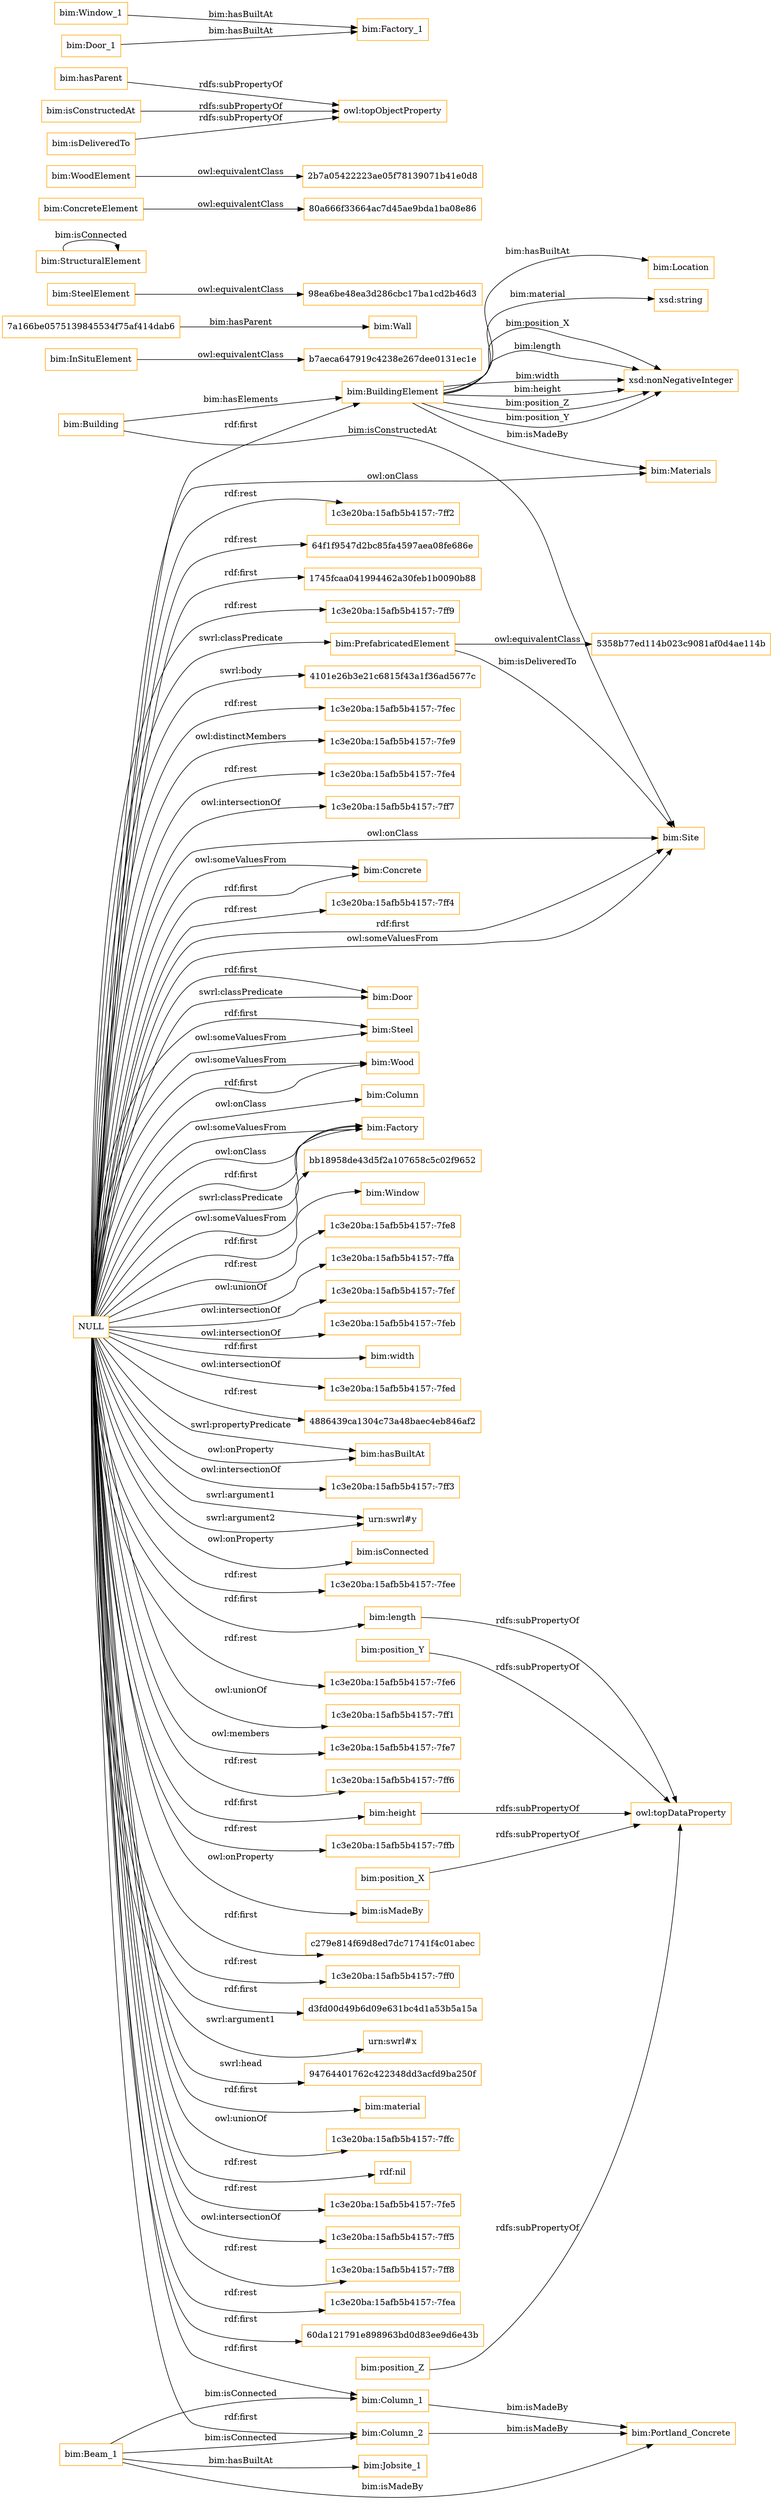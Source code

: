 digraph ar2dtool_diagram { 
rankdir=LR;
size="1501"
node [shape = rectangle, color="orange"]; "bim:BuildingElement" "bim:InSituElement" "bim:Building" "bim:Wall" "bim:Concrete" "b7aeca647919c4238e267dee0131ec1e" "bim:PrefabricatedElement" "7a166be0575139845534f75af414dab6" "bim:Location" "bim:Door" "98ea6be48ea3d286cbc17ba1cd2b46d3" "bim:Steel" "bim:Materials" "bim:SteelElement" "bim:Site" "bim:StructuralElement" "bim:Wood" "80a666f33664ac7d45ae9bda1ba08e86" "2b7a05422223ae05f78139071b41e0d8" "bim:Column" "bim:Factory" "bim:WoodElement" "bb18958de43d5f2a107658c5c02f9652" "bim:ConcreteElement" "bim:Window" "5358b77ed114b023c9081af0d4ae114b" ; /*classes style*/
	"NULL" -> "1c3e20ba:15afb5b4157:-7fe8" [ label = "rdf:rest" ];
	"NULL" -> "1c3e20ba:15afb5b4157:-7ffa" [ label = "owl:unionOf" ];
	"NULL" -> "1c3e20ba:15afb5b4157:-7fef" [ label = "owl:intersectionOf" ];
	"NULL" -> "bim:Door" [ label = "rdf:first" ];
	"NULL" -> "1c3e20ba:15afb5b4157:-7feb" [ label = "owl:intersectionOf" ];
	"NULL" -> "bb18958de43d5f2a107658c5c02f9652" [ label = "owl:someValuesFrom" ];
	"NULL" -> "bim:width" [ label = "rdf:first" ];
	"NULL" -> "1c3e20ba:15afb5b4157:-7fed" [ label = "owl:intersectionOf" ];
	"NULL" -> "4886439ca1304c73a48baec4eb846af2" [ label = "rdf:rest" ];
	"NULL" -> "bim:hasBuiltAt" [ label = "swrl:propertyPredicate" ];
	"NULL" -> "bim:hasBuiltAt" [ label = "owl:onProperty" ];
	"NULL" -> "1c3e20ba:15afb5b4157:-7ff3" [ label = "owl:intersectionOf" ];
	"NULL" -> "urn:swrl#y" [ label = "swrl:argument1" ];
	"NULL" -> "bim:isConnected" [ label = "owl:onProperty" ];
	"NULL" -> "1c3e20ba:15afb5b4157:-7fee" [ label = "rdf:rest" ];
	"NULL" -> "1c3e20ba:15afb5b4157:-7fe6" [ label = "rdf:rest" ];
	"NULL" -> "bim:Factory" [ label = "owl:someValuesFrom" ];
	"NULL" -> "bim:Column_2" [ label = "rdf:first" ];
	"NULL" -> "bim:Site" [ label = "rdf:first" ];
	"NULL" -> "1c3e20ba:15afb5b4157:-7ff1" [ label = "owl:unionOf" ];
	"NULL" -> "1c3e20ba:15afb5b4157:-7fe7" [ label = "owl:members" ];
	"NULL" -> "1c3e20ba:15afb5b4157:-7ff6" [ label = "rdf:rest" ];
	"NULL" -> "bim:length" [ label = "rdf:first" ];
	"NULL" -> "bim:Factory" [ label = "owl:onClass" ];
	"NULL" -> "bim:Factory" [ label = "rdf:first" ];
	"NULL" -> "bim:Concrete" [ label = "owl:someValuesFrom" ];
	"NULL" -> "1c3e20ba:15afb5b4157:-7ffb" [ label = "rdf:rest" ];
	"NULL" -> "bim:Site" [ label = "owl:someValuesFrom" ];
	"NULL" -> "bim:isMadeBy" [ label = "owl:onProperty" ];
	"NULL" -> "bim:Wood" [ label = "owl:someValuesFrom" ];
	"NULL" -> "c279e814f69d8ed7dc71741f4c01abec" [ label = "rdf:first" ];
	"NULL" -> "bim:Factory" [ label = "swrl:classPredicate" ];
	"NULL" -> "bim:Materials" [ label = "owl:onClass" ];
	"NULL" -> "1c3e20ba:15afb5b4157:-7ff0" [ label = "rdf:rest" ];
	"NULL" -> "d3fd00d49b6d09e631bc4d1a53b5a15a" [ label = "rdf:first" ];
	"NULL" -> "bim:Door" [ label = "swrl:classPredicate" ];
	"NULL" -> "bim:BuildingElement" [ label = "rdf:first" ];
	"NULL" -> "urn:swrl#x" [ label = "swrl:argument1" ];
	"NULL" -> "94764401762c422348dd3acfd9ba250f" [ label = "swrl:head" ];
	"NULL" -> "bim:height" [ label = "rdf:first" ];
	"NULL" -> "bim:Wood" [ label = "rdf:first" ];
	"NULL" -> "bim:material" [ label = "rdf:first" ];
	"NULL" -> "bim:Steel" [ label = "rdf:first" ];
	"NULL" -> "1c3e20ba:15afb5b4157:-7ffc" [ label = "owl:unionOf" ];
	"NULL" -> "bim:Column_1" [ label = "rdf:first" ];
	"NULL" -> "rdf:nil" [ label = "rdf:rest" ];
	"NULL" -> "bim:Site" [ label = "owl:onClass" ];
	"NULL" -> "1c3e20ba:15afb5b4157:-7fe5" [ label = "rdf:rest" ];
	"NULL" -> "1c3e20ba:15afb5b4157:-7ff5" [ label = "owl:intersectionOf" ];
	"NULL" -> "1c3e20ba:15afb5b4157:-7ff8" [ label = "rdf:rest" ];
	"NULL" -> "1c3e20ba:15afb5b4157:-7fea" [ label = "rdf:rest" ];
	"NULL" -> "bim:Steel" [ label = "owl:someValuesFrom" ];
	"NULL" -> "bim:Window" [ label = "rdf:first" ];
	"NULL" -> "60da121791e898963bd0d83ee9d6e43b" [ label = "rdf:first" ];
	"NULL" -> "bim:Concrete" [ label = "rdf:first" ];
	"NULL" -> "bim:Column" [ label = "owl:onClass" ];
	"NULL" -> "1c3e20ba:15afb5b4157:-7ff2" [ label = "rdf:rest" ];
	"NULL" -> "64f1f9547d2bc85fa4597aea08fe686e" [ label = "rdf:rest" ];
	"NULL" -> "1745fcaa041994462a30feb1b0090b88" [ label = "rdf:first" ];
	"NULL" -> "1c3e20ba:15afb5b4157:-7ff9" [ label = "rdf:rest" ];
	"NULL" -> "4101e26b3e21c6815f43a1f36ad5677c" [ label = "swrl:body" ];
	"NULL" -> "bim:PrefabricatedElement" [ label = "swrl:classPredicate" ];
	"NULL" -> "urn:swrl#y" [ label = "swrl:argument2" ];
	"NULL" -> "1c3e20ba:15afb5b4157:-7fec" [ label = "rdf:rest" ];
	"NULL" -> "1c3e20ba:15afb5b4157:-7fe9" [ label = "owl:distinctMembers" ];
	"NULL" -> "1c3e20ba:15afb5b4157:-7fe4" [ label = "rdf:rest" ];
	"NULL" -> "1c3e20ba:15afb5b4157:-7ff7" [ label = "owl:intersectionOf" ];
	"NULL" -> "1c3e20ba:15afb5b4157:-7ff4" [ label = "rdf:rest" ];
	"bim:position_Y" -> "owl:topDataProperty" [ label = "rdfs:subPropertyOf" ];
	"bim:hasParent" -> "owl:topObjectProperty" [ label = "rdfs:subPropertyOf" ];
	"bim:height" -> "owl:topDataProperty" [ label = "rdfs:subPropertyOf" ];
	"bim:ConcreteElement" -> "80a666f33664ac7d45ae9bda1ba08e86" [ label = "owl:equivalentClass" ];
	"bim:position_X" -> "owl:topDataProperty" [ label = "rdfs:subPropertyOf" ];
	"bim:Window_1" -> "bim:Factory_1" [ label = "bim:hasBuiltAt" ];
	"bim:PrefabricatedElement" -> "5358b77ed114b023c9081af0d4ae114b" [ label = "owl:equivalentClass" ];
	"bim:Beam_1" -> "bim:Portland_Concrete" [ label = "bim:isMadeBy" ];
	"bim:Beam_1" -> "bim:Column_2" [ label = "bim:isConnected" ];
	"bim:Beam_1" -> "bim:Column_1" [ label = "bim:isConnected" ];
	"bim:Beam_1" -> "bim:Jobsite_1" [ label = "bim:hasBuiltAt" ];
	"bim:isConstructedAt" -> "owl:topObjectProperty" [ label = "rdfs:subPropertyOf" ];
	"bim:Column_2" -> "bim:Portland_Concrete" [ label = "bim:isMadeBy" ];
	"bim:WoodElement" -> "2b7a05422223ae05f78139071b41e0d8" [ label = "owl:equivalentClass" ];
	"bim:InSituElement" -> "b7aeca647919c4238e267dee0131ec1e" [ label = "owl:equivalentClass" ];
	"bim:Column_1" -> "bim:Portland_Concrete" [ label = "bim:isMadeBy" ];
	"bim:position_Z" -> "owl:topDataProperty" [ label = "rdfs:subPropertyOf" ];
	"bim:SteelElement" -> "98ea6be48ea3d286cbc17ba1cd2b46d3" [ label = "owl:equivalentClass" ];
	"bim:isDeliveredTo" -> "owl:topObjectProperty" [ label = "rdfs:subPropertyOf" ];
	"bim:Door_1" -> "bim:Factory_1" [ label = "bim:hasBuiltAt" ];
	"bim:length" -> "owl:topDataProperty" [ label = "rdfs:subPropertyOf" ];
	"bim:BuildingElement" -> "xsd:nonNegativeInteger" [ label = "bim:length" ];
	"bim:PrefabricatedElement" -> "bim:Site" [ label = "bim:isDeliveredTo" ];
	"bim:BuildingElement" -> "xsd:nonNegativeInteger" [ label = "bim:width" ];
	"bim:Building" -> "bim:BuildingElement" [ label = "bim:hasElements" ];
	"bim:BuildingElement" -> "xsd:string" [ label = "bim:material" ];
	"bim:Building" -> "bim:Site" [ label = "bim:isConstructedAt" ];
	"bim:BuildingElement" -> "bim:Location" [ label = "bim:hasBuiltAt" ];
	"7a166be0575139845534f75af414dab6" -> "bim:Wall" [ label = "bim:hasParent" ];
	"bim:BuildingElement" -> "xsd:nonNegativeInteger" [ label = "bim:height" ];
	"bim:StructuralElement" -> "bim:StructuralElement" [ label = "bim:isConnected" ];
	"bim:BuildingElement" -> "xsd:nonNegativeInteger" [ label = "bim:position_Z" ];
	"bim:BuildingElement" -> "xsd:nonNegativeInteger" [ label = "bim:position_Y" ];
	"bim:BuildingElement" -> "xsd:nonNegativeInteger" [ label = "bim:position_X" ];
	"bim:BuildingElement" -> "bim:Materials" [ label = "bim:isMadeBy" ];

}
